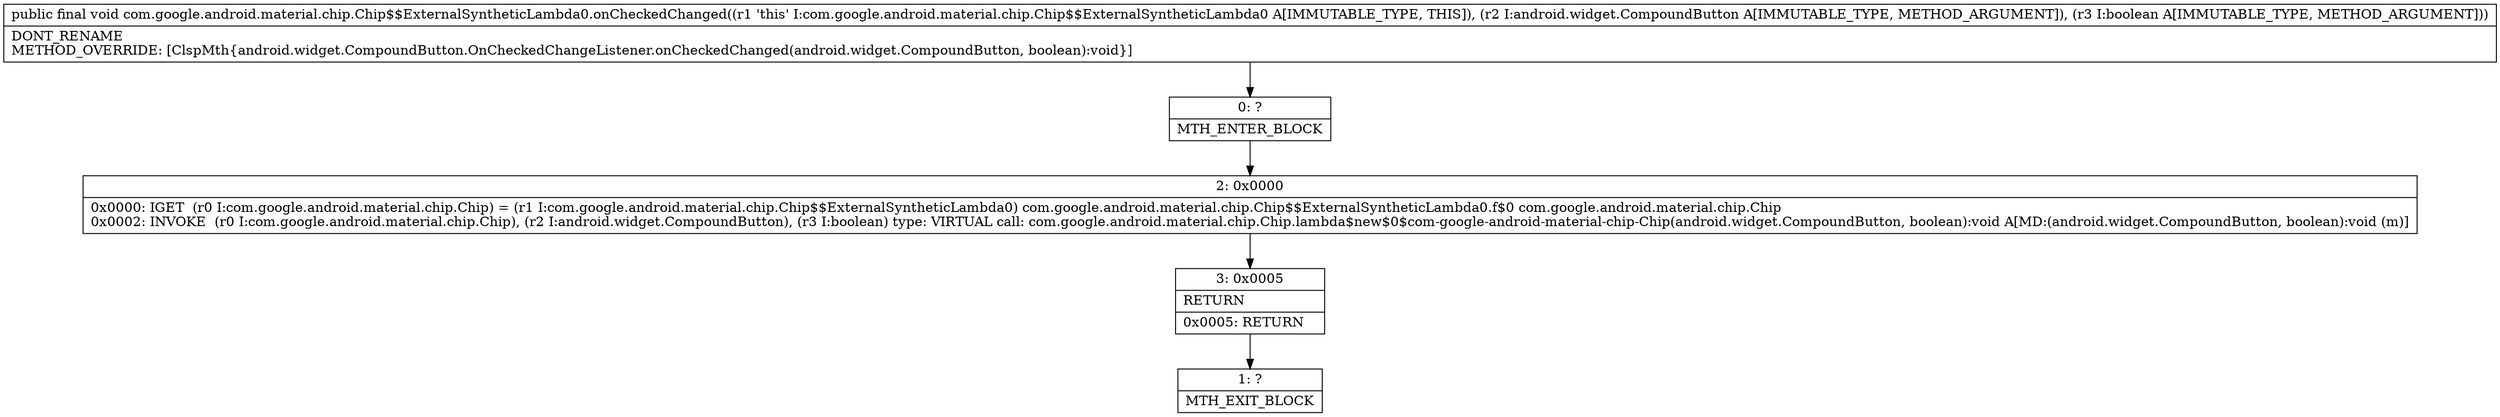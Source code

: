digraph "CFG forcom.google.android.material.chip.Chip$$ExternalSyntheticLambda0.onCheckedChanged(Landroid\/widget\/CompoundButton;Z)V" {
Node_0 [shape=record,label="{0\:\ ?|MTH_ENTER_BLOCK\l}"];
Node_2 [shape=record,label="{2\:\ 0x0000|0x0000: IGET  (r0 I:com.google.android.material.chip.Chip) = (r1 I:com.google.android.material.chip.Chip$$ExternalSyntheticLambda0) com.google.android.material.chip.Chip$$ExternalSyntheticLambda0.f$0 com.google.android.material.chip.Chip \l0x0002: INVOKE  (r0 I:com.google.android.material.chip.Chip), (r2 I:android.widget.CompoundButton), (r3 I:boolean) type: VIRTUAL call: com.google.android.material.chip.Chip.lambda$new$0$com\-google\-android\-material\-chip\-Chip(android.widget.CompoundButton, boolean):void A[MD:(android.widget.CompoundButton, boolean):void (m)]\l}"];
Node_3 [shape=record,label="{3\:\ 0x0005|RETURN\l|0x0005: RETURN   \l}"];
Node_1 [shape=record,label="{1\:\ ?|MTH_EXIT_BLOCK\l}"];
MethodNode[shape=record,label="{public final void com.google.android.material.chip.Chip$$ExternalSyntheticLambda0.onCheckedChanged((r1 'this' I:com.google.android.material.chip.Chip$$ExternalSyntheticLambda0 A[IMMUTABLE_TYPE, THIS]), (r2 I:android.widget.CompoundButton A[IMMUTABLE_TYPE, METHOD_ARGUMENT]), (r3 I:boolean A[IMMUTABLE_TYPE, METHOD_ARGUMENT]))  | DONT_RENAME\lMETHOD_OVERRIDE: [ClspMth\{android.widget.CompoundButton.OnCheckedChangeListener.onCheckedChanged(android.widget.CompoundButton, boolean):void\}]\l}"];
MethodNode -> Node_0;Node_0 -> Node_2;
Node_2 -> Node_3;
Node_3 -> Node_1;
}

